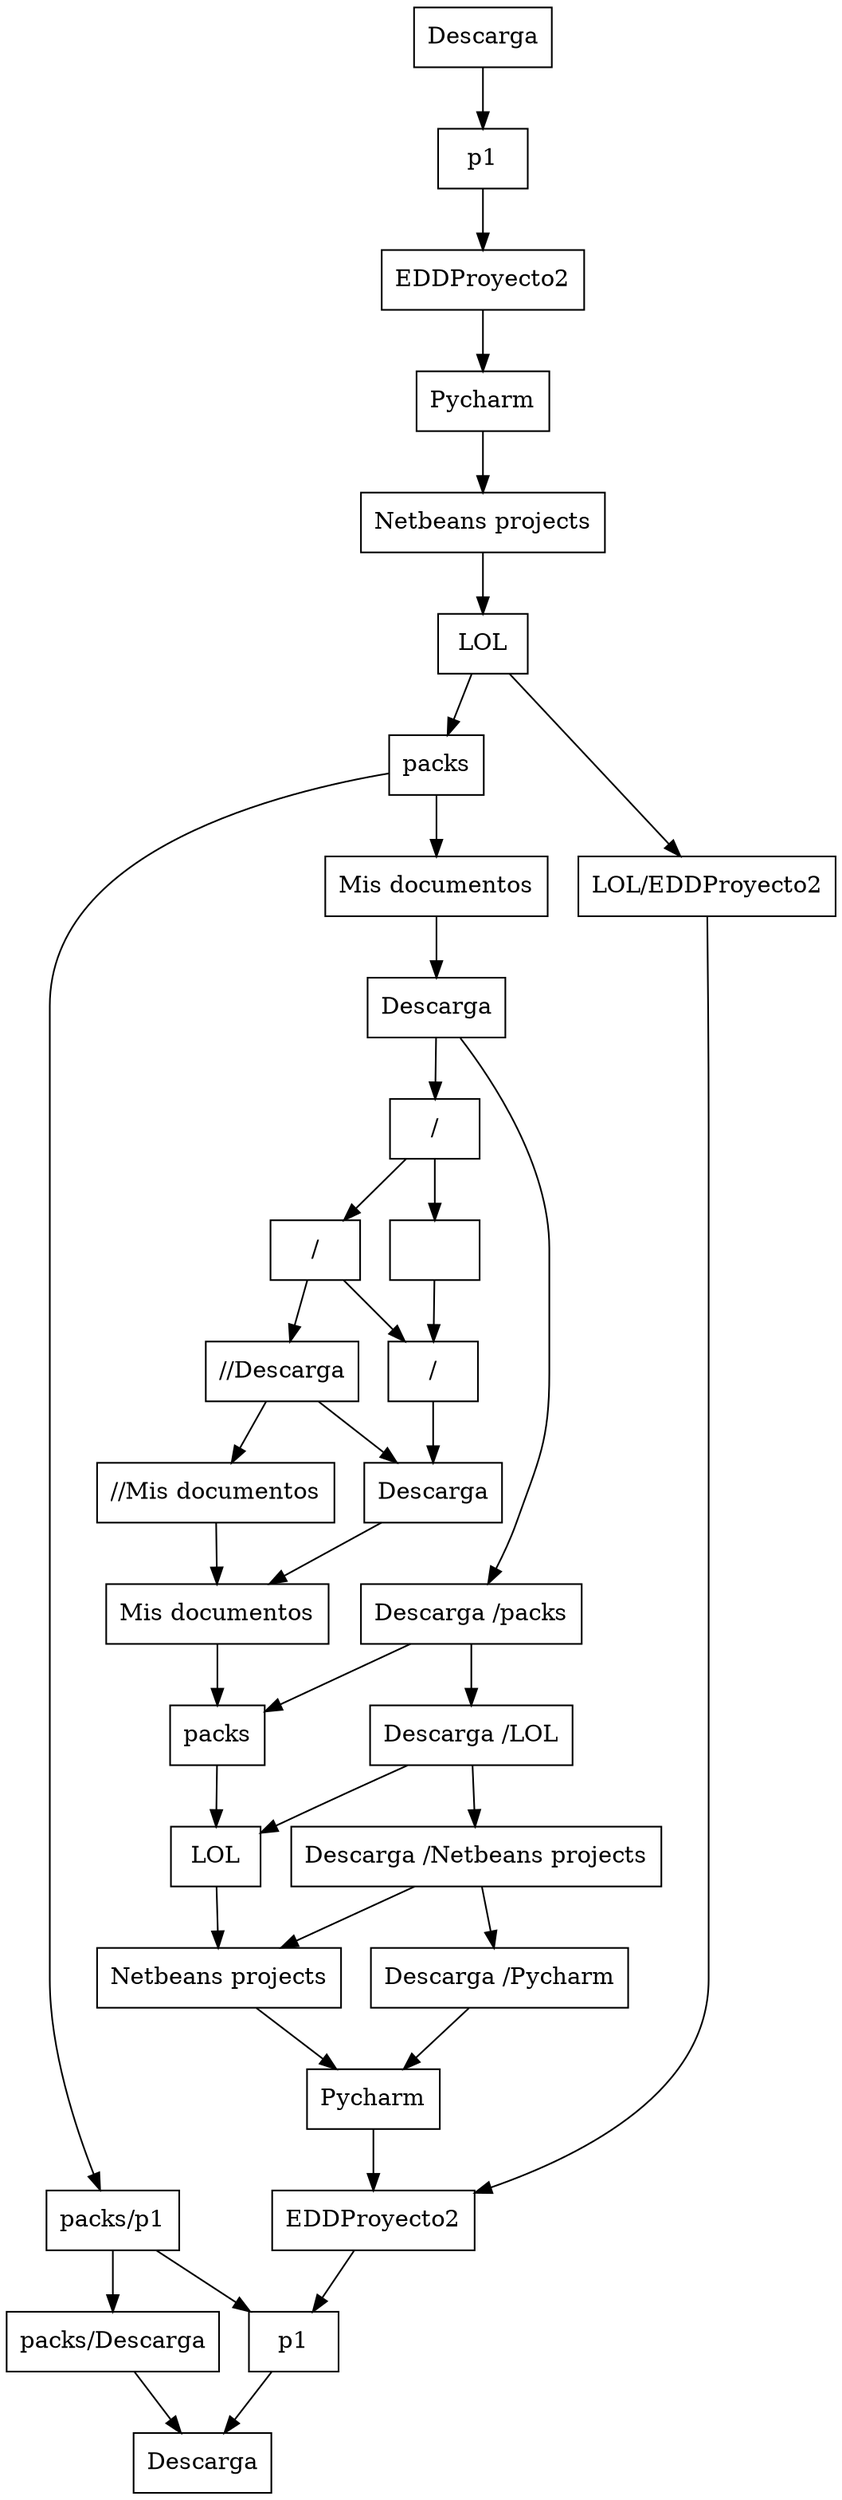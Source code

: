 digraph G{
node [shape= record] 
00[label=" " pos="0,0!"];
00->10
10[label="/ " pos="3,0!"];
10->20
20[label="Descarga  " pos="6,0!"];
20->30
30[label="Mis documentos " pos="9,0!"];
30->40
40[label="packs " pos="12,0!"];
40->50
50[label="LOL " pos="15,0!"];
50->60
60[label="Netbeans projects " pos="18,0!"];
60->70
70[label="Pycharm " pos="21,0!"];
70->80
80[label="EDDProyecto2 " pos="24,0!"];
80->90
90[label="p1 " pos="27,0!"];
90->100
100[label="Descarga  " pos="30,0!"];
01[label="/ " pos="0,-1!"];
01->00
01->11
11[label="/ " pos="3,-1!"];
11->10
11->21
21[label="//Descarga  " pos="6,-1!"];
21->20
21->31
31[label="//Mis documentos " pos="9,-1!"];
31->30
02[label="Descarga  " pos="0,-2!"];
02->01
02->42
42[label="Descarga /packs " pos="12,-2!"];
42->40
42->52
52[label="Descarga /LOL " pos="15,-2!"];
52->50
52->62
62[label="Descarga /Netbeans projects " pos="18,-2!"];
62->60
62->72
72[label="Descarga /Pycharm " pos="21,-2!"];
72->70
03[label="Mis documentos " pos="0,-3!"];
03->02
04[label="packs " pos="0,-4!"];
04->03
04->94
94[label="packs/p1 " pos="27,-4!"];
94->90
94->104
104[label="packs/Descarga  " pos="30,-4!"];
104->100
05[label="LOL " pos="0,-5!"];
05->04
05->85
85[label="LOL/EDDProyecto2 " pos="24,-5!"];
85->80
06[label="Netbeans projects " pos="0,-6!"];
06->05
07[label="Pycharm " pos="0,-7!"];
07->06
08[label="EDDProyecto2 " pos="0,-8!"];
08->07
09[label="p1 " pos="0,-9!"];
09->08
010[label="Descarga  " pos="0,-10!"];
010->09
}